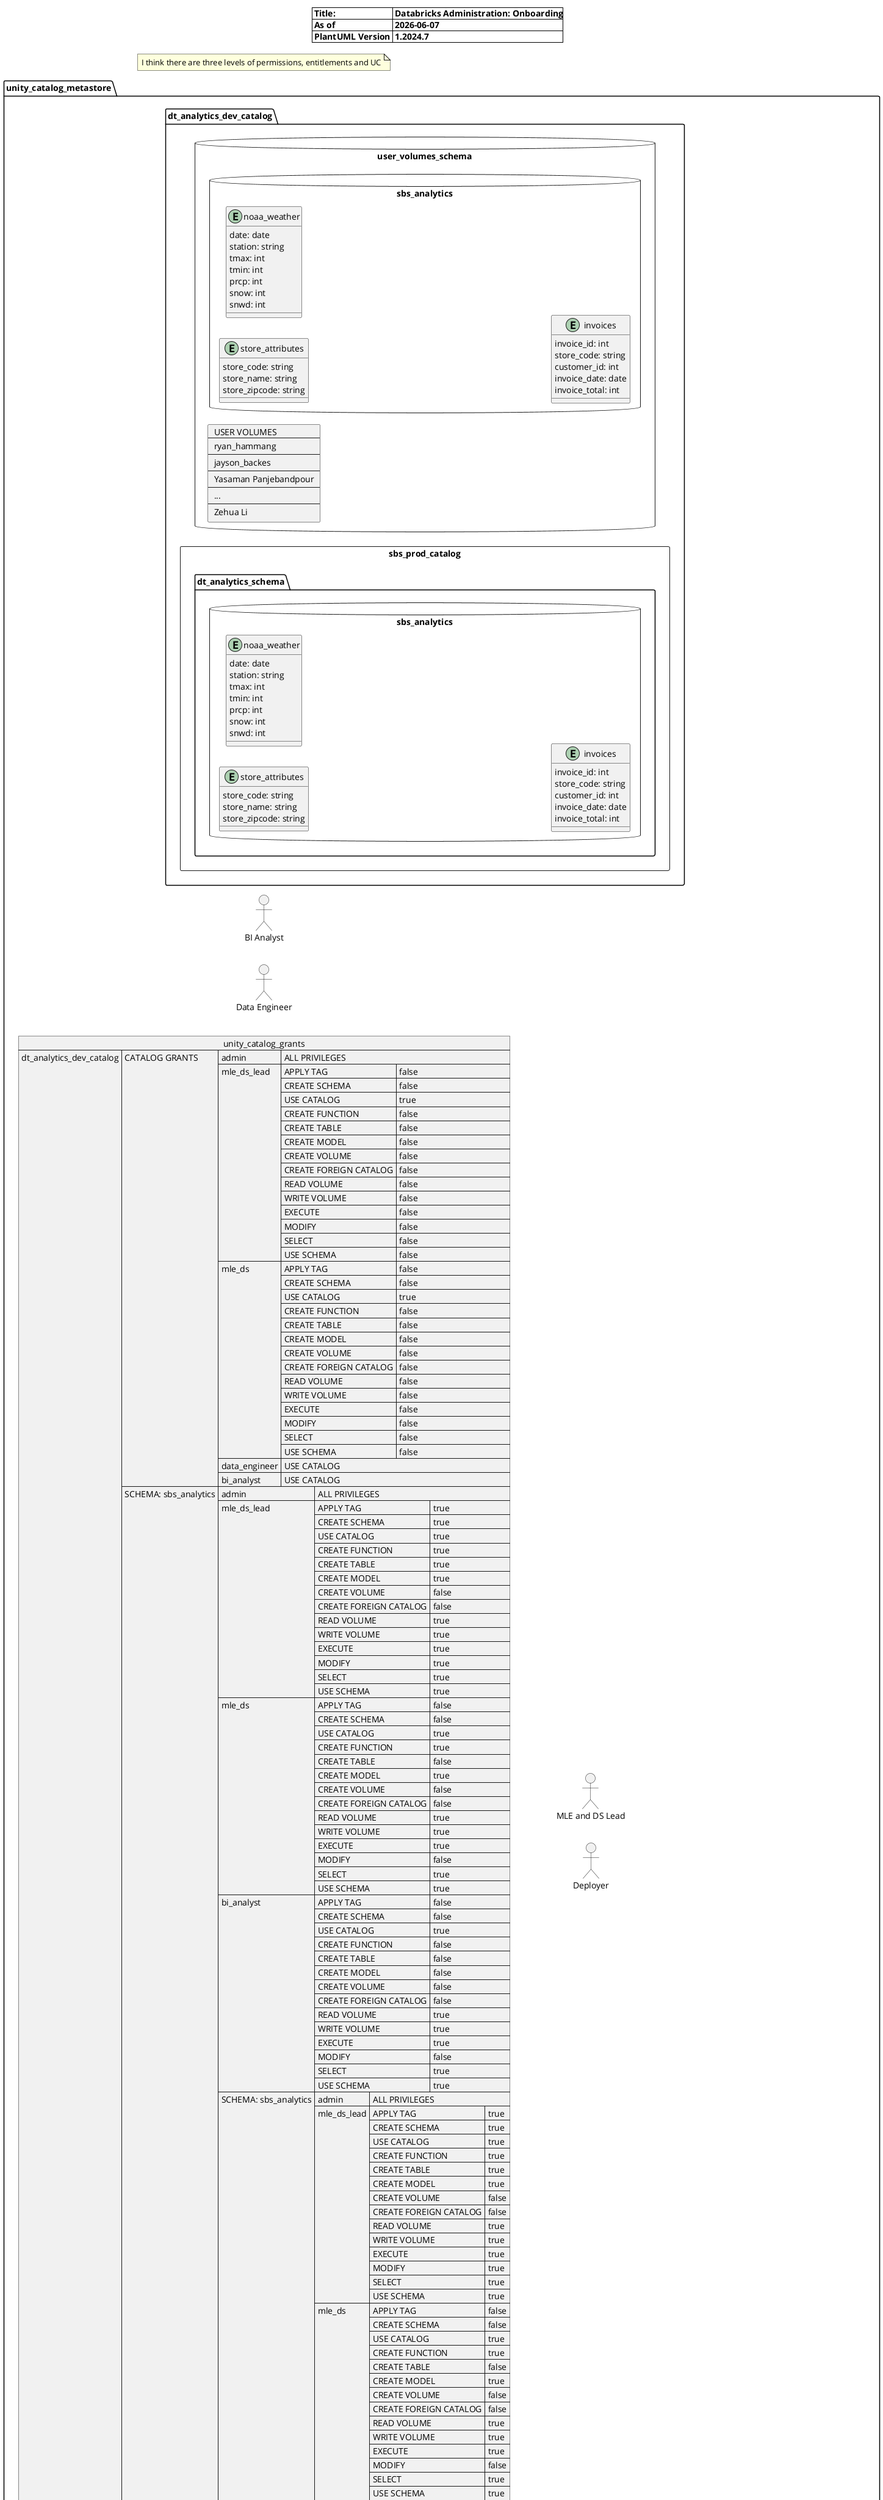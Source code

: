 @startuml onboarding
'https://plantuml.com/activity-diagram-beta
allowmixing
left to right direction
skinparam DefaultFontName "Open Sans"
skinparam rectangle {
    roundCorner<<Concept>> 25
}

title
| Title: | Databricks Administration: Onboarding|
| As of  | %date("YYYY-MM-dd") |
| PlantUML Version | %version() |
end title

note "I think there are three levels of permissions, entitlements and UC" as N1

footer Notes: Workspace Admin operations will follow a different worksflow

' https://docs.databricks.com/en/data-governance/unity-catalog/manage-privileges/privileges.html#privilege-types-by-securable-object-in-unity-catalog
' ALL PRIVILEGES, APPLY TAG, CREATE SCHEMA, USE CATALOG
' CREATE FUNCTION, CREATE TABLE, CREATE MODEL, CREATE VOLUME, CREATE FOREIGN CATALOG, READ VOLUME, WRITE VOLUME, EXECUTE, MODIFY, SELECT, USE SCHEMA
package unity_catalog_metastore {
            json unity_catalog_grants {
                  "dt_analytics_dev_catalog": {
    "CATALOG GRANTS": {
      "admin": [
        "ALL PRIVILEGES"
      ],
      "mle_ds_lead": {
        "APPLY TAG": false,
        "CREATE SCHEMA": false,
        "USE CATALOG": true,
        "CREATE FUNCTION": false,
        "CREATE TABLE": false,
        "CREATE MODEL": false,
        "CREATE VOLUME": false,
        "CREATE FOREIGN CATALOG": false,
        "READ VOLUME": false,
        "WRITE VOLUME": false,
        "EXECUTE": false,
        "MODIFY": false,
        "SELECT": false,
        "USE SCHEMA": false
      },
      "mle_ds": {
        "APPLY TAG": false,
        "CREATE SCHEMA": false,
        "USE CATALOG": true,
        "CREATE FUNCTION": false,
        "CREATE TABLE": false,
        "CREATE MODEL": false,
        "CREATE VOLUME": false,
        "CREATE FOREIGN CATALOG": false,
        "READ VOLUME": false,
        "WRITE VOLUME": false,
        "EXECUTE": false,
        "MODIFY": false,
        "SELECT": false,
        "USE SCHEMA": false
      },
      "data_engineer": [
        "USE CATALOG"
      ],
      "bi_analyst": [
        "USE CATALOG"
      ]
    },
    "SCHEMA: sbs_analytics": {
      "admin": [
        "ALL PRIVILEGES"
      ],
      "mle_ds_lead": {
        "APPLY TAG": true,
        "CREATE SCHEMA": true,
        "USE CATALOG": true,
        "CREATE FUNCTION": true,
        "CREATE TABLE": true,
        "CREATE MODEL": true,
        "CREATE VOLUME": false,
        "CREATE FOREIGN CATALOG": false,
        "READ VOLUME": true,
        "WRITE VOLUME": true,
        "EXECUTE": true,
        "MODIFY": true,
        "SELECT": true,
        "USE SCHEMA": true
      },
      "mle_ds": {
        "APPLY TAG": false,
        "CREATE SCHEMA": false,
        "USE CATALOG": true,
        "CREATE FUNCTION": true,
        "CREATE TABLE": false,
        "CREATE MODEL": true,
        "CREATE VOLUME": false,
        "CREATE FOREIGN CATALOG": false,
        "READ VOLUME": true,
        "WRITE VOLUME": true,
        "EXECUTE": true,
        "MODIFY": false,
        "SELECT": true,
        "USE SCHEMA": true
      },
      "bi_analyst": {
        "APPLY TAG": false,
        "CREATE SCHEMA": false,
        "USE CATALOG": true,
        "CREATE FUNCTION": false,
        "CREATE TABLE": false,
        "CREATE MODEL": false,
        "CREATE VOLUME": false,
        "CREATE FOREIGN CATALOG": false,
        "READ VOLUME": true,
        "WRITE VOLUME": true,
        "EXECUTE": true,
        "MODIFY": false,
        "SELECT": true,
        "USE SCHEMA": true
      },
      "SCHEMA: sbs_analytics": {
        "admin": [
          "ALL PRIVILEGES"
        ],
        "mle_ds_lead": {
          "APPLY TAG": true,
          "CREATE SCHEMA": true,
          "USE CATALOG": true,
          "CREATE FUNCTION": true,
          "CREATE TABLE": true,
          "CREATE MODEL": true,
          "CREATE VOLUME": false,
          "CREATE FOREIGN CATALOG": false,
          "READ VOLUME": true,
          "WRITE VOLUME": true,
          "EXECUTE": true,
          "MODIFY": true,
          "SELECT": true,
          "USE SCHEMA": true
        },
        "mle_ds": {
          "APPLY TAG": false,
          "CREATE SCHEMA": false,
          "USE CATALOG": true,
          "CREATE FUNCTION": true,
          "CREATE TABLE": false,
          "CREATE MODEL": true,
          "CREATE VOLUME": false,
          "CREATE FOREIGN CATALOG": false,
          "READ VOLUME": true,
          "WRITE VOLUME": true,
          "EXECUTE": true,
          "MODIFY": false,
          "SELECT": true,
          "USE SCHEMA": true
        },
        "bi_analyst": {
          "APPLY TAG": false,
          "CREATE SCHEMA": false,
          "USE CATALOG": true,
          "CREATE FUNCTION": false,
          "CREATE TABLE": false,
          "CREATE MODEL": false,
          "CREATE VOLUME": false,
          "CREATE FOREIGN CATALOG": false,
          "READ VOLUME": true,
          "WRITE VOLUME": true,
          "EXECUTE": true,
          "MODIFY": false,
          "SELECT": true,
          "USE SCHEMA": true
        }
      }
    }
  }
            }


        folder dt_analytics_dev_catalog {
            database user_volumes_schema {
            card user_volumes [
            USER VOLUMES
            ---
            ryan_hammang
            ---
            jayson_backes
            ---
            Yasaman Panjebandpour
            ---
            ...
            ---
            Zehua Li
            ]
            database "sbs_analytics" as sbs_analytics_dev {
                entity store_attributes {
                    store_code: string
                    store_name: string
                    store_zipcode: string
                }
                entity noaa_weather {
                    date: date
                    station: string
                    tmax: int
                    tmin: int
                    prcp: int
                    snow: int
                    snwd: int
                }
                entity invoices {
                    invoice_id: int
                    store_code: string
                    customer_id: int
                    invoice_date: date
                    invoice_total: int
                }
            }

    }
    rectangle sbs_prod_catalog {
        folder dt_analytics_schema {
            database "sbs_analytics" as sbs_analytics_prod {
                entity store_attributes {
                    store_code: string
                    store_name: string
                    store_zipcode: string
                }
                entity noaa_weather {
                    date: date
                    station: string
                    tmax: int
                    tmin: int
                    prcp: int
                    snow: int
                    snwd: int
                }
                entity invoices {
                    invoice_id: int
                    store_code: string
                    customer_id: int
                    invoice_date: date
                    invoice_total: int
                }
            }
        }
    }
}

class "Databricks Account" as dbrx_account {
    + "Workspace Admin"
    + "Workspace User"
    + "Service Principal"
    + "Databricks Hosted Notebook"
    + "Databricks Hosted ML Model"
    + "Databricks Hosted ML Pipeline"
    + "Databricks Hosted ML Model Endpoint"
    + "Databricks Hosted ML Model Endpoint"
    + "Databricks Hosted ML Model Endpoint"
    + "Databricks Host
}

json WorkspaceGroups {
  "groups": {
    "admin": {
      "group_description": "Workspace Administrators",
      "permissions": {
        "clusters": "<b><color:red><b><color:red>CAN_MANAGE</b>",
        "cluster_policies": "<b><color:red><b><color:red>CAN_MANAGE</b>",
        "delta_live_tables_pipelines": "<b><color:red><b><color:red>CAN_MANAGE</b>",
        "jobs": "<b><color:red><b><color:red>CAN_MANAGE</b>",
        "mlflow_experiments": "<b><color:red>CAN_MANAGE</b>",
        "mlflow_registered_models": "<b><color:red>CAN_MANAGE</b>",
        "passwords": "<b><color:red>CAN_MANAGE</b>",
        "instance_pools": "<b><color:red>CAN_MANAGE</b>",
        "repos": "<b><color:red>CAN_MANAGE</b>",
        "serve_endpoints": "<b><color:red>CAN_MANAGE</b>",
        "sql_warehouses": "<b><color:red>CAN_MANAGE</b>",
        "tokens": "<b><color:red>CAN_MANAGE</b>",
        "secret_scopes": "<b><color:red>CAN_MANAGE</b>",
        "workspaces": "<b><color:red>CAN_MANAGE</b>",
        "users": "<b><color:red>CAN_MANAGE</b>",
        "groups": "<b><color:red>CAN_MANAGE</b>",
        "roles": "<b><color:red>CAN_MANAGE</b>"
      },
        "entitlements": {
        "allow_cluster_create": true,
        "allow_instance_pool_create": true,
        "allow_job_create": true,
        "allow_mlflow_experiment_create": true,
        "allow_mlflow_registered_model_create": true,
        "allow_repo_create": true,
        "allow_serve_endpoint_create": true,
        "allow_sql_warehouse_create": true,
        "allow_token_create": true,
        "allow_workspace_create": true,
        "allow_user_create": true,
        "allow_group_create": true,
        "allow_role_create": true
      }
    }
  },
      "mle_ds_lead": {
      "group_description": "MLE Data Scientist Leads",
      "permissions": {
        "clusters": "<b><color:red>CAN_MANAGE</b>",
        "cluster_policies": "<b><color:green>CAN_VIEW</b>",
        "delta_live_tables_pipelines": "<b><color:red>CAN_MANAGE</b>",
        "jobs": "<b><color:red>CAN_MANAGE</b>",
        "mlflow_experiments": "<b><color:red>CAN_MANAGE</b>",
        "mlflow_registered_models": "<b><color:red>CAN_MANAGE</b>",
        "passwords": "<i>no_access</i>",
        "instance_pools": "<i>no_access</i>",
        "repos": "<b><color:red>CAN_MANAGE</b>",
        "serve_endpoints": "<b><color:red>CAN_MANAGE</b>",
        "sql_warehouses": "<b><color:red>CAN_MANAGE</b>",
        "tokens": "<b><color: orange>CAN_USE</b>",
        "secret_scopes": "<b><color:orange>CAN_USE</b>",
        "workspaces": "<b><color:orange>CAN_USE</b>",
        "users": "<i>no_access</i>",
        "groups": "<i>no_access</i>",
        "roles": "<i>no_access</i>"
      },
      "entitlements": {
        "allow_cluster_create": true,
        "allow_instance_pool_create": true,
        "allow_job_create": true,
        "allow_mlflow_experiment_create": true,
        "allow_mlflow_registered_model_create": true,
        "allow_repo_create": true,
        "allow_serve_endpoint_create": true,
        "allow_sql_warehouse_create": true,
        "allow_token_create": true,
        "allow_workspace_create": false,
        "allow_user_create": false,
        "allow_group_create": false,
        "allow_role_create": false
      }
    },
      "deployer": {
      "group_description": "Deployers",
      "permissions": {
        "clusters": "<b><color:red>CAN_MANAGE</b>",
        "cluster_policies": "<b><color:green>CAN_VIEW</b>",
        "delta_live_tables_pipelines": "<b><color:red>CAN_MANAGE</b>",
        "jobs": "<b><color:red>CAN_MANAGE</b>",
        "mlflow_experiments": "<b><color:red>CAN_MANAGE</b>",
        "mlflow_registered_models": "<b><color:red>CAN_MANAGE</b>",
        "passwords": "<i>no_access</i>",
        "instance_pools": "<i>no_access</i>",
        "repos": "<b><color:orange>CAN_USE</b>",
        "serve_endpoints": "<b><color:red>CAN_MANAGE</b>",
        "sql_warehouses": "<b><color:red>CAN_MANAGE</b>",
        "tokens": "<b><color: orange>CAN_USE</b>",
        "secret_scopes": "<b><color:orange>CAN_USE</b>",
        "workspaces": "<b><color:orange>CAN_USE</b>",
        "users": "<i>no_access</i>",
        "groups": "<i>no_access</i>",
        "roles": "<i>no_access</i>"
      },
      "entitlements": {
        "allow_cluster_create": true,
        "allow_instance_pool_create": true,
        "allow_job_create": true,
        "allow_mlflow_experiment_create": true,
        "allow_mlflow_registered_model_create": true,
        "allow_repo_create": false,
        "allow_serve_endpoint_create": true,
        "allow_sql_warehouse_create": true,
        "allow_token_create": false,
        "allow_workspace_create": false,
        "allow_user_create": false,
        "allow_group_create": false,
        "allow_role_create": false
      }
    },
      "mle_ds": {
      "group_description": "Machine Learning Engineer Data Scientist",
      "permissions": {
        "clusters": "<b><color:red>CAN_MANAGE</b>",
        "cluster_policies": "<b><color:green>CAN_VIEW</b>",
        "delta_live_tables_pipelines": "<b><color:red>CAN_MANAGE</b>",
        "jobs": "<b><color:red>CAN_MANAGE</b>",
        "mlflow_experiments": "<b><color:red>CAN_MANAGE</b>",
        "mlflow_registered_models": "<b><color:red>CAN_MANAGE</b>",
        "passwords": "<i>no_access</i>",
        "instance_pools": "<i>no_access</i>",
        "repos": "<b><color:red>CAN_MANAGE</b>",
        "serve_endpoints": "<b><color:red>CAN_MANAGE</b>",
        "sql_warehouses": "<b><color:red>CAN_MANAGE</b>",
        "tokens": "<b><color: orange>CAN_USE</b>",
        "secret_scopes": "<b><color:orange>CAN_USE</b>",
        "workspaces": "<b><color:orange>CAN_USE</b>",
        "users": "<i>no_access</i>",
        "groups": "<i>no_access</i>",
        "roles": "<i>no_access</i>"
      },
      "entitlements": {
        "allow_cluster_create": false,
        "allow_instance_pool_create": false,
        "allow_job_create": true,
        "allow_mlflow_experiment_create": true,
        "allow_mlflow_registered_model_create": true,
        "allow_repo_create": false,
        "allow_serve_endpoint_create": false,
        "allow_sql_warehouse_create": false,
        "allow_token_create": true,
        "allow_workspace_create": false,
        "allow_user_create": false,
        "allow_group_create": false,
        "allow_role_create": false
      }
    },
      "bi_analyst": {
      "group_description": "Business Intelligence Analyst",
      "permissions": {
        "clusters": "<b><color:orange>CAN_ATTACH_TO</b>",
        "cluster_policies": "<b><color:green>CAN_VIEW</b>",
        "delta_live_tables_pipelines": "<b><color:green>CAN_VIEW</b>",
        "jobs": "<i>no_access</i>",
        "mlflow_experiments": "<i>no_access</i>",
        "mlflow_registered_models": "<i>no_access</i>",
        "passwords": "<i>no_access</i>",
        "instance_pools": "<i>no_access</i>",
        "repos": "<i>no_access</i>",
        "serve_endpoints": "<i>no_access</i>",
        "sql_warehouses": "<b><color:green>CAN_VIEW</b>",
        "tokens": "<b><color:green>CAN_VIEW</b>",
        "secret_scopes": "<i>no_access</i>",
        "workspaces": "<i>no_access</i>",
        "users": "<i>no_access</i>",
        "groups": "<i>no_access</i>",
        "roles": "<i>no_access</i>"
      },
      "entitlements": {
        "allow_cluster_create": false,
        "allow_instance_pool_create": false,
        "allow_job_create": false,
        "allow_mlflow_experiment_create": false,
        "allow_mlflow_registered_model_create": false,
        "allow_repo_create": false,
        "allow_serve_endpoint_create": false,
        "allow_sql_warehouse_create": false,
        "allow_token_create": false,
        "allow_workspace_create": false,
        "allow_user_create": false,
        "allow_group_create": false,
        "allow_role_create": false
      }
    },
      "data_engineer": {
      "group_description": "Data Engineer",
      "permissions": {
        "clusters": "<b><color:red>CAN_MANAGE</b>",
        "cluster_policies": "<b><color:green>CAN_VIEW</b>",
        "delta_live_tables_pipelines": "<b><color:green>CAN_VIEW</b>",
        "jobs": "<b><color:red>CAN_MANAGE</b>",
        "mlflow_experiments": "<i>no_access</i>",
        "mlflow_registered_models": "<i>no_access</i>",
        "passwords": "<i>no_access</i>",
        "instance_pools": "<i><color:orange>CAN_USE</i>",
        "repos": "<b><color:orange>CAN_USE</b>",
        "serve_endpoints": "<b><color:red>CAN_MANAGE</b>",
        "sql_warehouses": "<b><color:red>CAN_MANAGE</b>",
        "tokens": "<b><color: orange>CAN_USE</b>",
        "secret_scopes": "<b><color:orange>CAN_USE</b>",
        "workspaces": "<b><color:orange>CAN_USE</b>",
        "users": "<i>no_access</i>",
        "groups": "<i>no_access</i>",
        "roles": "<i>no_access</i>"
      },
      "entitlements": {
        "allow_cluster_create": false,
        "allow_instance_pool_create": false,
        "allow_job_create": false,
        "allow_mlflow_experiment_create": false,
        "allow_mlflow_registered_model_create": false,
        "allow_repo_create": false,
        "allow_serve_endpoint_create": false,
        "allow_sql_warehouse_create": false,
        "allow_token_create": false,
        "allow_workspace_create": false,
        "allow_user_create": false,
        "allow_group_create": false,
        "allow_role_create": false
      }
    },
  "another_group": false
}

rectangle "Service Now Access Request" as sn_access_request
rectangle OKTA_Group


actor "MLE and DS" as mle_ds_group
actor "Data Engineer" as data_engineer_group
actor "BI Analyst" as bi_analyst_group
actor "Deployer" as deployer_group
actor "MLE and DS Lead" as mle_ds_lead_group

WorkspaceGroups --> mle_ds_group
sn_access_request --> OKTA_Group
OKTA_Group --> dbrx_account

@enduml